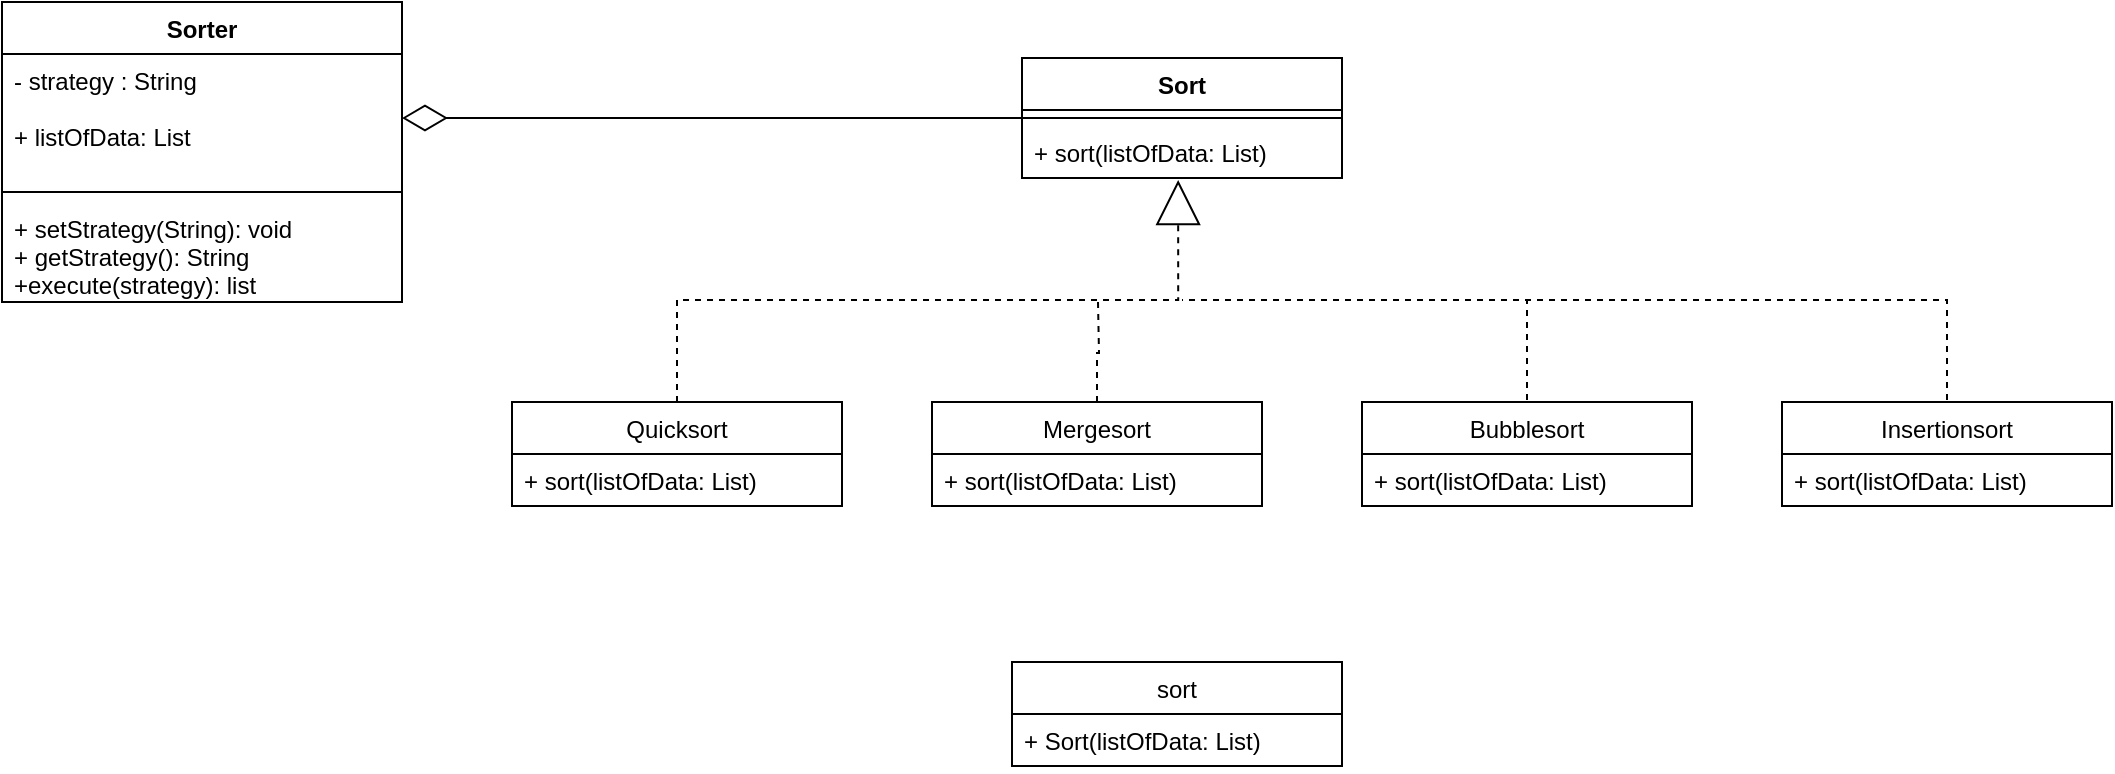 <mxfile version="15.4.3" type="github">
  <diagram id="HXAhsn8VKcw_VkRaz7bE" name="Page-1">
    <mxGraphModel dx="782" dy="420" grid="1" gridSize="10" guides="1" tooltips="1" connect="1" arrows="1" fold="1" page="1" pageScale="1" pageWidth="850" pageHeight="1100" math="0" shadow="0">
      <root>
        <mxCell id="0" />
        <mxCell id="1" parent="0" />
        <mxCell id="n4EBVzArFng8qN9Nk12o-1" value="Sorter" style="swimlane;fontStyle=1;align=center;verticalAlign=top;childLayout=stackLayout;horizontal=1;startSize=26;horizontalStack=0;resizeParent=1;resizeParentMax=0;resizeLast=0;collapsible=1;marginBottom=0;" parent="1" vertex="1">
          <mxGeometry x="30" y="80" width="200" height="150" as="geometry" />
        </mxCell>
        <mxCell id="n4EBVzArFng8qN9Nk12o-2" value="- strategy : String&#xa;&#xa;+ listOfData: List&#xa;&#xa;&#xa;" style="text;strokeColor=none;fillColor=none;align=left;verticalAlign=top;spacingLeft=4;spacingRight=4;overflow=hidden;rotatable=0;points=[[0,0.5],[1,0.5]];portConstraint=eastwest;" parent="n4EBVzArFng8qN9Nk12o-1" vertex="1">
          <mxGeometry y="26" width="200" height="64" as="geometry" />
        </mxCell>
        <mxCell id="n4EBVzArFng8qN9Nk12o-3" value="" style="line;strokeWidth=1;fillColor=none;align=left;verticalAlign=middle;spacingTop=-1;spacingLeft=3;spacingRight=3;rotatable=0;labelPosition=right;points=[];portConstraint=eastwest;" parent="n4EBVzArFng8qN9Nk12o-1" vertex="1">
          <mxGeometry y="90" width="200" height="10" as="geometry" />
        </mxCell>
        <mxCell id="n4EBVzArFng8qN9Nk12o-4" value="+ setStrategy(String): void&#xa;+ getStrategy(): String&#xa;+execute(strategy): list&#xa;" style="text;strokeColor=none;fillColor=none;align=left;verticalAlign=top;spacingLeft=4;spacingRight=4;overflow=hidden;rotatable=0;points=[[0,0.5],[1,0.5]];portConstraint=eastwest;" parent="n4EBVzArFng8qN9Nk12o-1" vertex="1">
          <mxGeometry y="100" width="200" height="50" as="geometry" />
        </mxCell>
        <mxCell id="n4EBVzArFng8qN9Nk12o-10" style="edgeStyle=orthogonalEdgeStyle;rounded=0;orthogonalLoop=1;jettySize=auto;html=1;exitX=0;exitY=0.5;exitDx=0;exitDy=0;entryX=1;entryY=0.5;entryDx=0;entryDy=0;endArrow=diamondThin;endFill=0;strokeWidth=1;endSize=20;" parent="1" source="n4EBVzArFng8qN9Nk12o-6" target="n4EBVzArFng8qN9Nk12o-2" edge="1">
          <mxGeometry relative="1" as="geometry" />
        </mxCell>
        <mxCell id="n4EBVzArFng8qN9Nk12o-6" value="Sort" style="swimlane;fontStyle=1;align=center;verticalAlign=top;childLayout=stackLayout;horizontal=1;startSize=26;horizontalStack=0;resizeParent=1;resizeParentMax=0;resizeLast=0;collapsible=1;marginBottom=0;" parent="1" vertex="1">
          <mxGeometry x="540" y="108" width="160" height="60" as="geometry" />
        </mxCell>
        <mxCell id="n4EBVzArFng8qN9Nk12o-8" value="" style="line;strokeWidth=1;fillColor=none;align=left;verticalAlign=middle;spacingTop=-1;spacingLeft=3;spacingRight=3;rotatable=0;labelPosition=right;points=[];portConstraint=eastwest;" parent="n4EBVzArFng8qN9Nk12o-6" vertex="1">
          <mxGeometry y="26" width="160" height="8" as="geometry" />
        </mxCell>
        <mxCell id="n4EBVzArFng8qN9Nk12o-9" value="+ sort(listOfData: List)" style="text;strokeColor=none;fillColor=none;align=left;verticalAlign=top;spacingLeft=4;spacingRight=4;overflow=hidden;rotatable=0;points=[[0,0.5],[1,0.5]];portConstraint=eastwest;" parent="n4EBVzArFng8qN9Nk12o-6" vertex="1">
          <mxGeometry y="34" width="160" height="26" as="geometry" />
        </mxCell>
        <mxCell id="n4EBVzArFng8qN9Nk12o-21" style="edgeStyle=orthogonalEdgeStyle;rounded=0;orthogonalLoop=1;jettySize=auto;html=1;exitX=0.5;exitY=0;exitDx=0;exitDy=0;entryX=0.488;entryY=1.038;entryDx=0;entryDy=0;entryPerimeter=0;endArrow=block;endFill=0;endSize=20;strokeWidth=1;dashed=1;" parent="1" source="n4EBVzArFng8qN9Nk12o-11" target="n4EBVzArFng8qN9Nk12o-9" edge="1">
          <mxGeometry relative="1" as="geometry" />
        </mxCell>
        <mxCell id="n4EBVzArFng8qN9Nk12o-11" value="Quicksort" style="swimlane;fontStyle=0;childLayout=stackLayout;horizontal=1;startSize=26;fillColor=none;horizontalStack=0;resizeParent=1;resizeParentMax=0;resizeLast=0;collapsible=1;marginBottom=0;" parent="1" vertex="1">
          <mxGeometry x="285" y="280" width="165" height="52" as="geometry" />
        </mxCell>
        <mxCell id="n4EBVzArFng8qN9Nk12o-12" value="+ sort(listOfData: List)" style="text;strokeColor=none;fillColor=none;align=left;verticalAlign=top;spacingLeft=4;spacingRight=4;overflow=hidden;rotatable=0;points=[[0,0.5],[1,0.5]];portConstraint=eastwest;" parent="n4EBVzArFng8qN9Nk12o-11" vertex="1">
          <mxGeometry y="26" width="165" height="26" as="geometry" />
        </mxCell>
        <mxCell id="n4EBVzArFng8qN9Nk12o-23" style="edgeStyle=orthogonalEdgeStyle;rounded=0;orthogonalLoop=1;jettySize=auto;html=1;exitX=0.5;exitY=0;exitDx=0;exitDy=0;dashed=1;endArrow=none;endFill=0;endSize=20;strokeWidth=1;" parent="1" source="n4EBVzArFng8qN9Nk12o-15" edge="1">
          <mxGeometry relative="1" as="geometry">
            <mxPoint x="578" y="230" as="targetPoint" />
          </mxGeometry>
        </mxCell>
        <mxCell id="n4EBVzArFng8qN9Nk12o-15" value="Mergesort" style="swimlane;fontStyle=0;childLayout=stackLayout;horizontal=1;startSize=26;fillColor=none;horizontalStack=0;resizeParent=1;resizeParentMax=0;resizeLast=0;collapsible=1;marginBottom=0;" parent="1" vertex="1">
          <mxGeometry x="495" y="280" width="165" height="52" as="geometry" />
        </mxCell>
        <mxCell id="n4EBVzArFng8qN9Nk12o-16" value="+ sort(listOfData: List)" style="text;strokeColor=none;fillColor=none;align=left;verticalAlign=top;spacingLeft=4;spacingRight=4;overflow=hidden;rotatable=0;points=[[0,0.5],[1,0.5]];portConstraint=eastwest;" parent="n4EBVzArFng8qN9Nk12o-15" vertex="1">
          <mxGeometry y="26" width="165" height="26" as="geometry" />
        </mxCell>
        <mxCell id="n4EBVzArFng8qN9Nk12o-27" style="edgeStyle=orthogonalEdgeStyle;rounded=0;orthogonalLoop=1;jettySize=auto;html=1;exitX=0.5;exitY=0;exitDx=0;exitDy=0;dashed=1;endArrow=none;endFill=0;endSize=20;strokeWidth=1;" parent="1" edge="1">
          <mxGeometry relative="1" as="geometry">
            <mxPoint x="790" y="229" as="targetPoint" />
            <mxPoint x="1002.5" y="279" as="sourcePoint" />
            <Array as="points">
              <mxPoint x="1003" y="229" />
            </Array>
          </mxGeometry>
        </mxCell>
        <mxCell id="n4EBVzArFng8qN9Nk12o-17" value="Insertionsort" style="swimlane;fontStyle=0;childLayout=stackLayout;horizontal=1;startSize=26;fillColor=none;horizontalStack=0;resizeParent=1;resizeParentMax=0;resizeLast=0;collapsible=1;marginBottom=0;" parent="1" vertex="1">
          <mxGeometry x="920" y="280" width="165" height="52" as="geometry" />
        </mxCell>
        <mxCell id="n4EBVzArFng8qN9Nk12o-18" value="+ sort(listOfData: List)" style="text;strokeColor=none;fillColor=none;align=left;verticalAlign=top;spacingLeft=4;spacingRight=4;overflow=hidden;rotatable=0;points=[[0,0.5],[1,0.5]];portConstraint=eastwest;" parent="n4EBVzArFng8qN9Nk12o-17" vertex="1">
          <mxGeometry y="26" width="165" height="26" as="geometry" />
        </mxCell>
        <mxCell id="n4EBVzArFng8qN9Nk12o-24" style="edgeStyle=orthogonalEdgeStyle;rounded=0;orthogonalLoop=1;jettySize=auto;html=1;exitX=0.5;exitY=0;exitDx=0;exitDy=0;dashed=1;endArrow=none;endFill=0;endSize=20;strokeWidth=1;" parent="1" edge="1">
          <mxGeometry relative="1" as="geometry">
            <mxPoint x="620" y="229" as="targetPoint" />
            <mxPoint x="792.5" y="279" as="sourcePoint" />
            <Array as="points">
              <mxPoint x="793" y="229" />
            </Array>
          </mxGeometry>
        </mxCell>
        <mxCell id="n4EBVzArFng8qN9Nk12o-19" value="Bubblesort" style="swimlane;fontStyle=0;childLayout=stackLayout;horizontal=1;startSize=26;fillColor=none;horizontalStack=0;resizeParent=1;resizeParentMax=0;resizeLast=0;collapsible=1;marginBottom=0;" parent="1" vertex="1">
          <mxGeometry x="710" y="280" width="165" height="52" as="geometry" />
        </mxCell>
        <mxCell id="n4EBVzArFng8qN9Nk12o-20" value="+ sort(listOfData: List)" style="text;strokeColor=none;fillColor=none;align=left;verticalAlign=top;spacingLeft=4;spacingRight=4;overflow=hidden;rotatable=0;points=[[0,0.5],[1,0.5]];portConstraint=eastwest;" parent="n4EBVzArFng8qN9Nk12o-19" vertex="1">
          <mxGeometry y="26" width="165" height="26" as="geometry" />
        </mxCell>
        <mxCell id="n4EBVzArFng8qN9Nk12o-25" value="sort" style="swimlane;fontStyle=0;childLayout=stackLayout;horizontal=1;startSize=26;fillColor=none;horizontalStack=0;resizeParent=1;resizeParentMax=0;resizeLast=0;collapsible=1;marginBottom=0;" parent="1" vertex="1">
          <mxGeometry x="535" y="410" width="165" height="52" as="geometry" />
        </mxCell>
        <mxCell id="n4EBVzArFng8qN9Nk12o-26" value="+ Sort(listOfData: List)" style="text;strokeColor=none;fillColor=none;align=left;verticalAlign=top;spacingLeft=4;spacingRight=4;overflow=hidden;rotatable=0;points=[[0,0.5],[1,0.5]];portConstraint=eastwest;" parent="n4EBVzArFng8qN9Nk12o-25" vertex="1">
          <mxGeometry y="26" width="165" height="26" as="geometry" />
        </mxCell>
      </root>
    </mxGraphModel>
  </diagram>
</mxfile>
